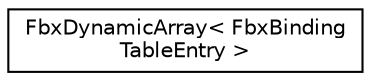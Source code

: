 digraph "クラス階層図"
{
  edge [fontname="Helvetica",fontsize="10",labelfontname="Helvetica",labelfontsize="10"];
  node [fontname="Helvetica",fontsize="10",shape=record];
  rankdir="LR";
  Node0 [label="FbxDynamicArray\< FbxBinding\lTableEntry \>",height=0.2,width=0.4,color="black", fillcolor="white", style="filled",URL="$class_fbx_dynamic_array.html"];
}
